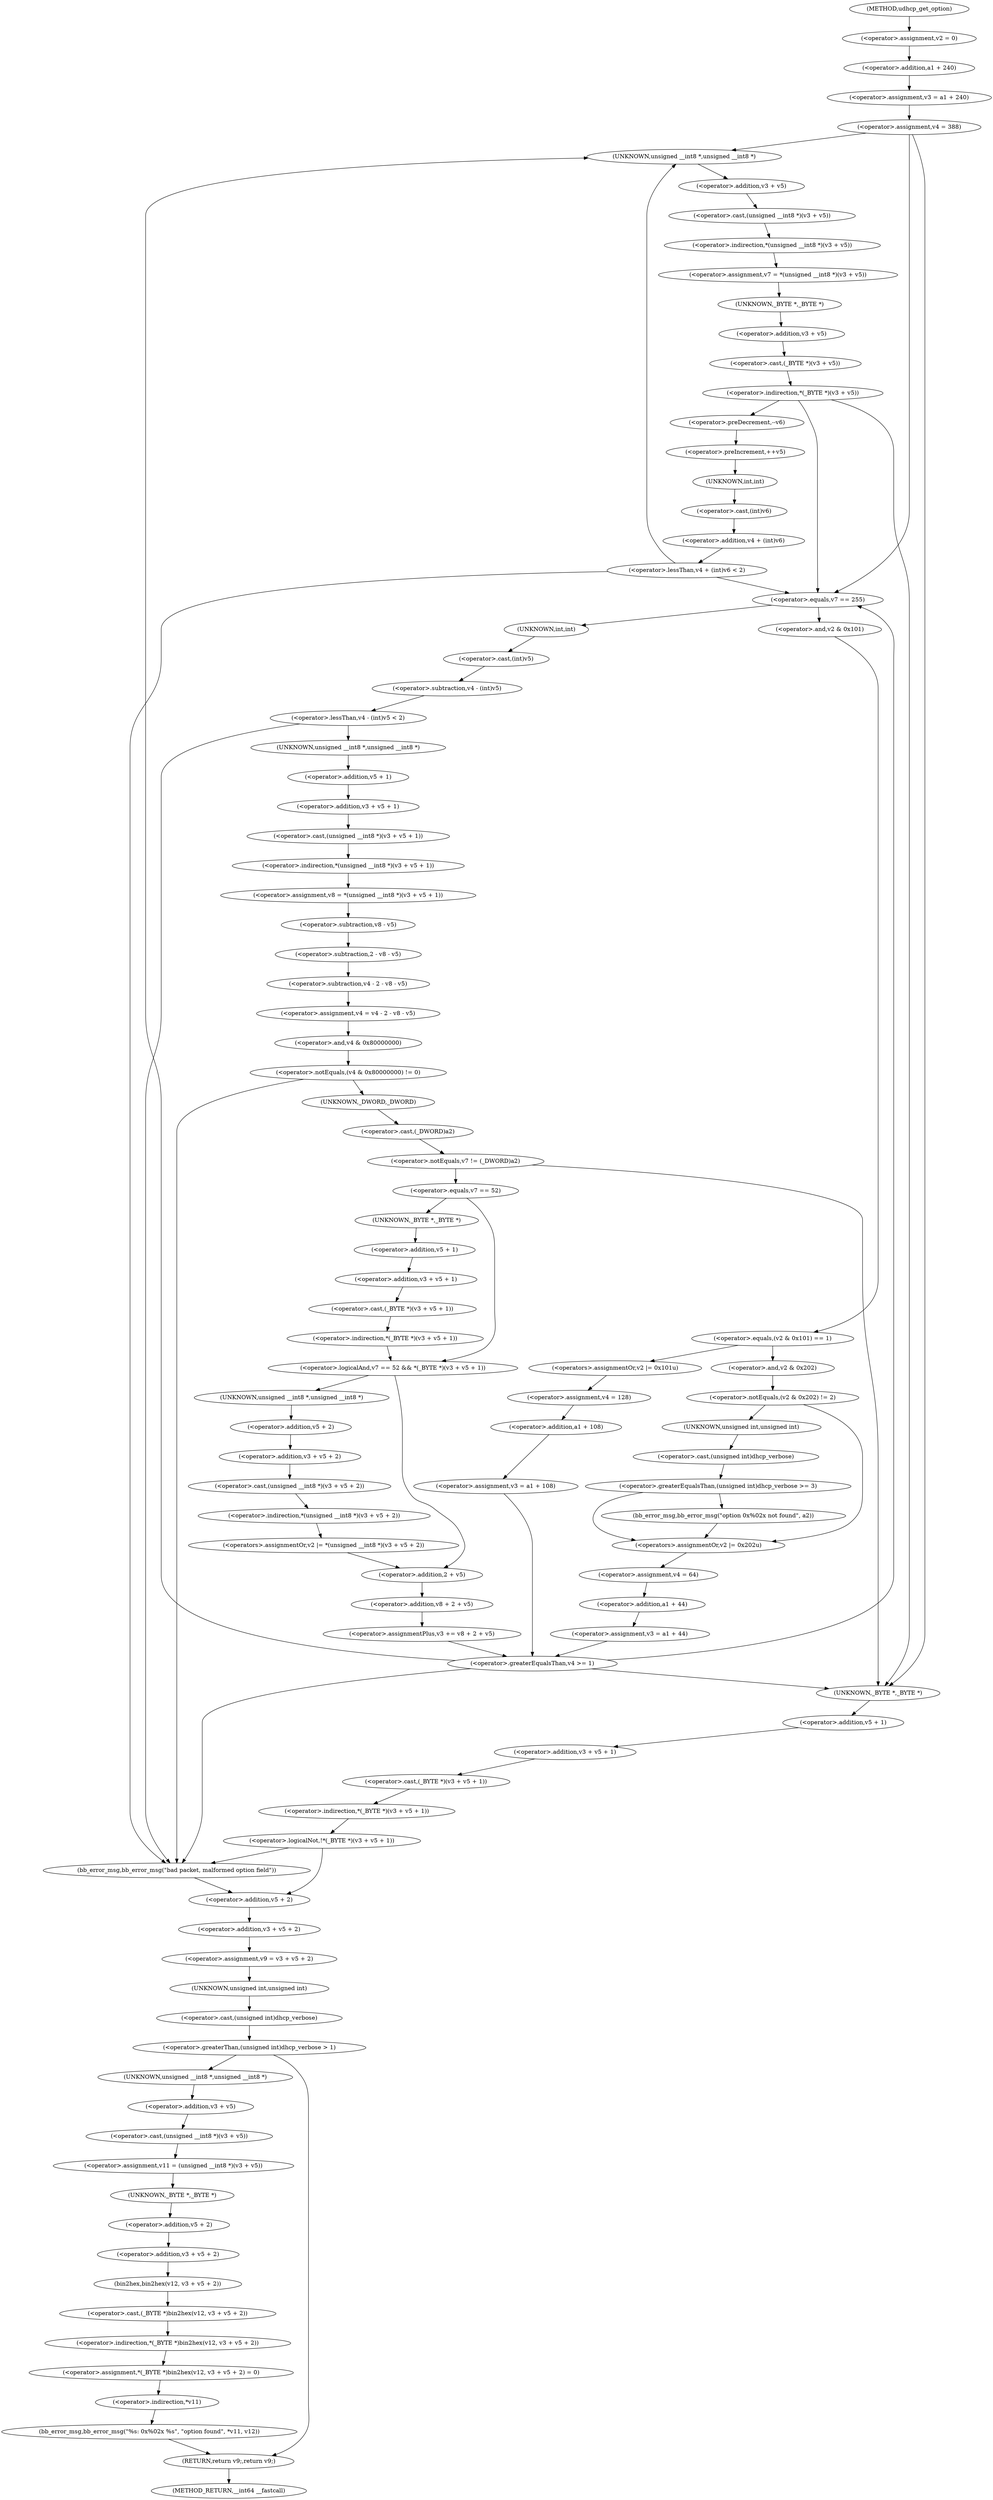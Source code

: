 digraph udhcp_get_option {  
"1000125" [label = "(<operator>.assignment,v2 = 0)" ]
"1000128" [label = "(<operator>.assignment,v3 = a1 + 240)" ]
"1000130" [label = "(<operator>.addition,a1 + 240)" ]
"1000133" [label = "(<operator>.assignment,v4 = 388)" ]
"1000144" [label = "(<operator>.assignment,v7 = *(unsigned __int8 *)(v3 + v5))" ]
"1000146" [label = "(<operator>.indirection,*(unsigned __int8 *)(v3 + v5))" ]
"1000147" [label = "(<operator>.cast,(unsigned __int8 *)(v3 + v5))" ]
"1000148" [label = "(UNKNOWN,unsigned __int8 *,unsigned __int8 *)" ]
"1000149" [label = "(<operator>.addition,v3 + v5)" ]
"1000153" [label = "(<operator>.indirection,*(_BYTE *)(v3 + v5))" ]
"1000154" [label = "(<operator>.cast,(_BYTE *)(v3 + v5))" ]
"1000155" [label = "(UNKNOWN,_BYTE *,_BYTE *)" ]
"1000156" [label = "(<operator>.addition,v3 + v5)" ]
"1000160" [label = "(<operator>.preDecrement,--v6)" ]
"1000162" [label = "(<operator>.preIncrement,++v5)" ]
"1000165" [label = "(<operator>.lessThan,v4 + (int)v6 < 2)" ]
"1000166" [label = "(<operator>.addition,v4 + (int)v6)" ]
"1000168" [label = "(<operator>.cast,(int)v6)" ]
"1000169" [label = "(UNKNOWN,int,int)" ]
"1000174" [label = "(<operator>.equals,v7 == 255)" ]
"1000179" [label = "(<operator>.equals,(v2 & 0x101) == 1)" ]
"1000180" [label = "(<operator>.and,v2 & 0x101)" ]
"1000185" [label = "(<operators>.assignmentOr,v2 |= 0x101u)" ]
"1000188" [label = "(<operator>.assignment,v4 = 128)" ]
"1000191" [label = "(<operator>.assignment,v3 = a1 + 108)" ]
"1000193" [label = "(<operator>.addition,a1 + 108)" ]
"1000199" [label = "(<operator>.notEquals,(v2 & 0x202) != 2)" ]
"1000200" [label = "(<operator>.and,v2 & 0x202)" ]
"1000206" [label = "(<operator>.greaterEqualsThan,(unsigned int)dhcp_verbose >= 3)" ]
"1000207" [label = "(<operator>.cast,(unsigned int)dhcp_verbose)" ]
"1000208" [label = "(UNKNOWN,unsigned int,unsigned int)" ]
"1000211" [label = "(bb_error_msg,bb_error_msg(\"option 0x%02x not found\", a2))" ]
"1000215" [label = "(<operators>.assignmentOr,v2 |= 0x202u)" ]
"1000218" [label = "(<operator>.assignment,v4 = 64)" ]
"1000221" [label = "(<operator>.assignment,v3 = a1 + 44)" ]
"1000223" [label = "(<operator>.addition,a1 + 44)" ]
"1000228" [label = "(<operator>.lessThan,v4 - (int)v5 < 2)" ]
"1000229" [label = "(<operator>.subtraction,v4 - (int)v5)" ]
"1000231" [label = "(<operator>.cast,(int)v5)" ]
"1000232" [label = "(UNKNOWN,int,int)" ]
"1000236" [label = "(<operator>.assignment,v8 = *(unsigned __int8 *)(v3 + v5 + 1))" ]
"1000238" [label = "(<operator>.indirection,*(unsigned __int8 *)(v3 + v5 + 1))" ]
"1000239" [label = "(<operator>.cast,(unsigned __int8 *)(v3 + v5 + 1))" ]
"1000240" [label = "(UNKNOWN,unsigned __int8 *,unsigned __int8 *)" ]
"1000241" [label = "(<operator>.addition,v3 + v5 + 1)" ]
"1000243" [label = "(<operator>.addition,v5 + 1)" ]
"1000246" [label = "(<operator>.assignment,v4 = v4 - 2 - v8 - v5)" ]
"1000248" [label = "(<operator>.subtraction,v4 - 2 - v8 - v5)" ]
"1000250" [label = "(<operator>.subtraction,2 - v8 - v5)" ]
"1000252" [label = "(<operator>.subtraction,v8 - v5)" ]
"1000256" [label = "(<operator>.notEquals,(v4 & 0x80000000) != 0)" ]
"1000257" [label = "(<operator>.and,v4 & 0x80000000)" ]
"1000263" [label = "(<operator>.notEquals,v7 != (_DWORD)a2)" ]
"1000265" [label = "(<operator>.cast,(_DWORD)a2)" ]
"1000266" [label = "(UNKNOWN,_DWORD,_DWORD)" ]
"1000270" [label = "(<operator>.logicalAnd,v7 == 52 && *(_BYTE *)(v3 + v5 + 1))" ]
"1000271" [label = "(<operator>.equals,v7 == 52)" ]
"1000274" [label = "(<operator>.indirection,*(_BYTE *)(v3 + v5 + 1))" ]
"1000275" [label = "(<operator>.cast,(_BYTE *)(v3 + v5 + 1))" ]
"1000276" [label = "(UNKNOWN,_BYTE *,_BYTE *)" ]
"1000277" [label = "(<operator>.addition,v3 + v5 + 1)" ]
"1000279" [label = "(<operator>.addition,v5 + 1)" ]
"1000282" [label = "(<operators>.assignmentOr,v2 |= *(unsigned __int8 *)(v3 + v5 + 2))" ]
"1000284" [label = "(<operator>.indirection,*(unsigned __int8 *)(v3 + v5 + 2))" ]
"1000285" [label = "(<operator>.cast,(unsigned __int8 *)(v3 + v5 + 2))" ]
"1000286" [label = "(UNKNOWN,unsigned __int8 *,unsigned __int8 *)" ]
"1000287" [label = "(<operator>.addition,v3 + v5 + 2)" ]
"1000289" [label = "(<operator>.addition,v5 + 2)" ]
"1000292" [label = "(<operator>.assignmentPlus,v3 += v8 + 2 + v5)" ]
"1000294" [label = "(<operator>.addition,v8 + 2 + v5)" ]
"1000296" [label = "(<operator>.addition,2 + v5)" ]
"1000301" [label = "(<operator>.greaterEqualsThan,v4 >= 1)" ]
"1000308" [label = "(<operator>.logicalNot,!*(_BYTE *)(v3 + v5 + 1))" ]
"1000309" [label = "(<operator>.indirection,*(_BYTE *)(v3 + v5 + 1))" ]
"1000310" [label = "(<operator>.cast,(_BYTE *)(v3 + v5 + 1))" ]
"1000311" [label = "(UNKNOWN,_BYTE *,_BYTE *)" ]
"1000312" [label = "(<operator>.addition,v3 + v5 + 1)" ]
"1000314" [label = "(<operator>.addition,v5 + 1)" ]
"1000319" [label = "(bb_error_msg,bb_error_msg(\"bad packet, malformed option field\"))" ]
"1000322" [label = "(<operator>.assignment,v9 = v3 + v5 + 2)" ]
"1000324" [label = "(<operator>.addition,v3 + v5 + 2)" ]
"1000326" [label = "(<operator>.addition,v5 + 2)" ]
"1000330" [label = "(<operator>.greaterThan,(unsigned int)dhcp_verbose > 1)" ]
"1000331" [label = "(<operator>.cast,(unsigned int)dhcp_verbose)" ]
"1000332" [label = "(UNKNOWN,unsigned int,unsigned int)" ]
"1000336" [label = "(<operator>.assignment,v11 = (unsigned __int8 *)(v3 + v5))" ]
"1000338" [label = "(<operator>.cast,(unsigned __int8 *)(v3 + v5))" ]
"1000339" [label = "(UNKNOWN,unsigned __int8 *,unsigned __int8 *)" ]
"1000340" [label = "(<operator>.addition,v3 + v5)" ]
"1000343" [label = "(<operator>.assignment,*(_BYTE *)bin2hex(v12, v3 + v5 + 2) = 0)" ]
"1000344" [label = "(<operator>.indirection,*(_BYTE *)bin2hex(v12, v3 + v5 + 2))" ]
"1000345" [label = "(<operator>.cast,(_BYTE *)bin2hex(v12, v3 + v5 + 2))" ]
"1000346" [label = "(UNKNOWN,_BYTE *,_BYTE *)" ]
"1000347" [label = "(bin2hex,bin2hex(v12, v3 + v5 + 2))" ]
"1000349" [label = "(<operator>.addition,v3 + v5 + 2)" ]
"1000351" [label = "(<operator>.addition,v5 + 2)" ]
"1000355" [label = "(bb_error_msg,bb_error_msg(\"%s: 0x%02x %s\", \"option found\", *v11, v12))" ]
"1000358" [label = "(<operator>.indirection,*v11)" ]
"1000361" [label = "(RETURN,return v9;,return v9;)" ]
"1000111" [label = "(METHOD,udhcp_get_option)" ]
"1000363" [label = "(METHOD_RETURN,__int64 __fastcall)" ]
  "1000125" -> "1000130" 
  "1000128" -> "1000133" 
  "1000130" -> "1000128" 
  "1000133" -> "1000311" 
  "1000133" -> "1000148" 
  "1000133" -> "1000174" 
  "1000144" -> "1000155" 
  "1000146" -> "1000144" 
  "1000147" -> "1000146" 
  "1000148" -> "1000149" 
  "1000149" -> "1000147" 
  "1000153" -> "1000311" 
  "1000153" -> "1000174" 
  "1000153" -> "1000160" 
  "1000154" -> "1000153" 
  "1000155" -> "1000156" 
  "1000156" -> "1000154" 
  "1000160" -> "1000162" 
  "1000162" -> "1000169" 
  "1000165" -> "1000148" 
  "1000165" -> "1000174" 
  "1000165" -> "1000319" 
  "1000166" -> "1000165" 
  "1000168" -> "1000166" 
  "1000169" -> "1000168" 
  "1000174" -> "1000180" 
  "1000174" -> "1000232" 
  "1000179" -> "1000185" 
  "1000179" -> "1000200" 
  "1000180" -> "1000179" 
  "1000185" -> "1000188" 
  "1000188" -> "1000193" 
  "1000191" -> "1000301" 
  "1000193" -> "1000191" 
  "1000199" -> "1000208" 
  "1000199" -> "1000215" 
  "1000200" -> "1000199" 
  "1000206" -> "1000211" 
  "1000206" -> "1000215" 
  "1000207" -> "1000206" 
  "1000208" -> "1000207" 
  "1000211" -> "1000215" 
  "1000215" -> "1000218" 
  "1000218" -> "1000223" 
  "1000221" -> "1000301" 
  "1000223" -> "1000221" 
  "1000228" -> "1000319" 
  "1000228" -> "1000240" 
  "1000229" -> "1000228" 
  "1000231" -> "1000229" 
  "1000232" -> "1000231" 
  "1000236" -> "1000252" 
  "1000238" -> "1000236" 
  "1000239" -> "1000238" 
  "1000240" -> "1000243" 
  "1000241" -> "1000239" 
  "1000243" -> "1000241" 
  "1000246" -> "1000257" 
  "1000248" -> "1000246" 
  "1000250" -> "1000248" 
  "1000252" -> "1000250" 
  "1000256" -> "1000319" 
  "1000256" -> "1000266" 
  "1000257" -> "1000256" 
  "1000263" -> "1000271" 
  "1000263" -> "1000311" 
  "1000265" -> "1000263" 
  "1000266" -> "1000265" 
  "1000270" -> "1000286" 
  "1000270" -> "1000296" 
  "1000271" -> "1000276" 
  "1000271" -> "1000270" 
  "1000274" -> "1000270" 
  "1000275" -> "1000274" 
  "1000276" -> "1000279" 
  "1000277" -> "1000275" 
  "1000279" -> "1000277" 
  "1000282" -> "1000296" 
  "1000284" -> "1000282" 
  "1000285" -> "1000284" 
  "1000286" -> "1000289" 
  "1000287" -> "1000285" 
  "1000289" -> "1000287" 
  "1000292" -> "1000301" 
  "1000294" -> "1000292" 
  "1000296" -> "1000294" 
  "1000301" -> "1000311" 
  "1000301" -> "1000148" 
  "1000301" -> "1000174" 
  "1000301" -> "1000319" 
  "1000308" -> "1000319" 
  "1000308" -> "1000326" 
  "1000309" -> "1000308" 
  "1000310" -> "1000309" 
  "1000311" -> "1000314" 
  "1000312" -> "1000310" 
  "1000314" -> "1000312" 
  "1000319" -> "1000326" 
  "1000322" -> "1000332" 
  "1000324" -> "1000322" 
  "1000326" -> "1000324" 
  "1000330" -> "1000339" 
  "1000330" -> "1000361" 
  "1000331" -> "1000330" 
  "1000332" -> "1000331" 
  "1000336" -> "1000346" 
  "1000338" -> "1000336" 
  "1000339" -> "1000340" 
  "1000340" -> "1000338" 
  "1000343" -> "1000358" 
  "1000344" -> "1000343" 
  "1000345" -> "1000344" 
  "1000346" -> "1000351" 
  "1000347" -> "1000345" 
  "1000349" -> "1000347" 
  "1000351" -> "1000349" 
  "1000355" -> "1000361" 
  "1000358" -> "1000355" 
  "1000361" -> "1000363" 
  "1000111" -> "1000125" 
}
